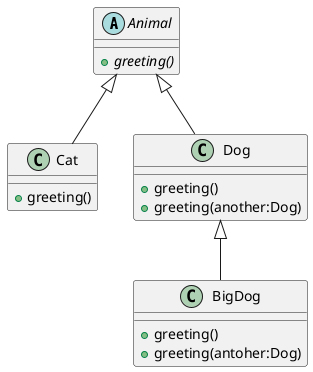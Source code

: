 @startuml
'https://plantuml.com/class-diagram

abstract class Animal




abstract class Animal {
+{abstract} greeting()
}
class Cat {
+greeting()
}
class Dog {
+greeting()
+greeting(another:Dog)

}
class BigDog{
+greeting()
+greeting(antoher:Dog)
}


Animal<|--Cat
Animal<|-- Dog
Dog<|--BigDog
@enduml

